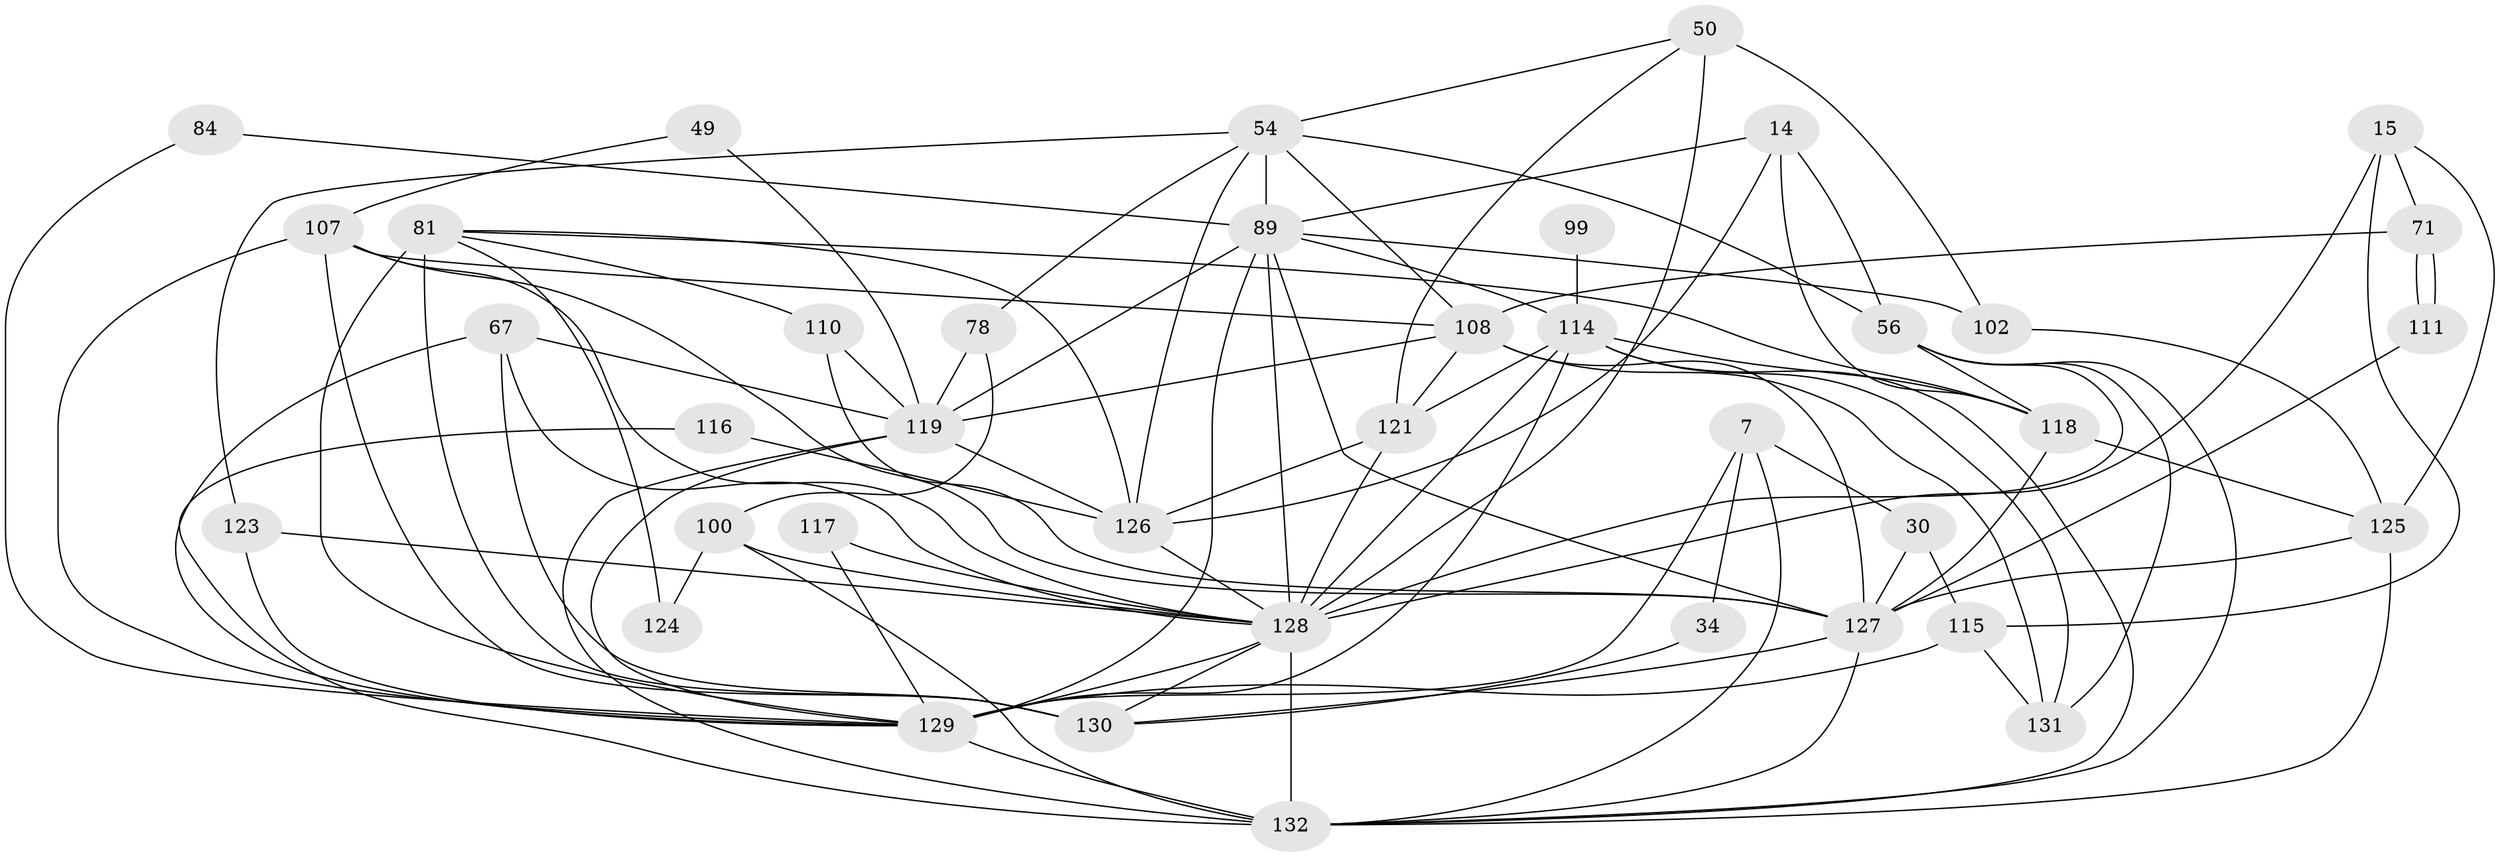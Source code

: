 // original degree distribution, {3: 0.29545454545454547, 6: 0.10606060606060606, 4: 0.25, 5: 0.19696969696969696, 7: 0.03787878787878788, 2: 0.11363636363636363}
// Generated by graph-tools (version 1.1) at 2025/54/03/04/25 21:54:27]
// undirected, 39 vertices, 101 edges
graph export_dot {
graph [start="1"]
  node [color=gray90,style=filled];
  7;
  14;
  15 [super="+5"];
  30 [super="+25"];
  34;
  49;
  50 [super="+44"];
  54 [super="+6"];
  56 [super="+20"];
  67 [super="+11"];
  71;
  78 [super="+73"];
  81 [super="+61"];
  84;
  89 [super="+41+62+33"];
  99;
  100 [super="+17"];
  102;
  107 [super="+95+77"];
  108 [super="+22+69+104+88"];
  110;
  111;
  114 [super="+112+92"];
  115 [super="+109"];
  116;
  117;
  118 [super="+83+58"];
  119 [super="+13+3+113"];
  121 [super="+66+120"];
  123 [super="+53"];
  124;
  125;
  126 [super="+19+90+80"];
  127 [super="+63+79+97"];
  128 [super="+75+93+105"];
  129 [super="+31+27+106+122"];
  130 [super="+87"];
  131;
  132 [super="+98+91"];
  7 -- 30 [weight=2];
  7 -- 34;
  7 -- 132 [weight=2];
  7 -- 129;
  14 -- 89 [weight=3];
  14 -- 56;
  14 -- 126;
  14 -- 118;
  15 -- 71;
  15 -- 125 [weight=2];
  15 -- 115;
  15 -- 128 [weight=2];
  30 -- 115;
  30 -- 127;
  34 -- 130;
  49 -- 119;
  49 -- 107;
  50 -- 102 [weight=2];
  50 -- 54;
  50 -- 121;
  50 -- 128;
  54 -- 56 [weight=2];
  54 -- 126 [weight=2];
  54 -- 89;
  54 -- 123;
  54 -- 78;
  54 -- 108;
  56 -- 131;
  56 -- 128;
  56 -- 132;
  56 -- 118;
  67 -- 130 [weight=2];
  67 -- 119 [weight=2];
  67 -- 129 [weight=2];
  67 -- 128;
  71 -- 108 [weight=2];
  71 -- 111;
  71 -- 111;
  78 -- 119;
  78 -- 100;
  81 -- 118;
  81 -- 124;
  81 -- 126 [weight=2];
  81 -- 129 [weight=3];
  81 -- 130 [weight=4];
  81 -- 110;
  84 -- 89;
  84 -- 129;
  89 -- 119 [weight=3];
  89 -- 102;
  89 -- 114 [weight=3];
  89 -- 127 [weight=4];
  89 -- 128;
  89 -- 129 [weight=5];
  99 -- 114 [weight=2];
  100 -- 124;
  100 -- 128 [weight=3];
  100 -- 132;
  102 -- 125;
  107 -- 130;
  107 -- 129 [weight=4];
  107 -- 128;
  107 -- 108;
  107 -- 127;
  108 -- 127 [weight=4];
  108 -- 131;
  108 -- 119 [weight=2];
  108 -- 121;
  110 -- 127;
  110 -- 119 [weight=2];
  111 -- 127;
  114 -- 121 [weight=2];
  114 -- 131;
  114 -- 132;
  114 -- 118 [weight=3];
  114 -- 129 [weight=6];
  114 -- 128;
  115 -- 131 [weight=2];
  115 -- 129;
  116 -- 132;
  116 -- 126;
  117 -- 128;
  117 -- 129;
  118 -- 127 [weight=2];
  118 -- 125 [weight=2];
  119 -- 132 [weight=2];
  119 -- 126 [weight=2];
  119 -- 129;
  121 -- 126;
  121 -- 128 [weight=3];
  123 -- 129 [weight=3];
  123 -- 128 [weight=2];
  125 -- 127;
  125 -- 132;
  126 -- 128 [weight=4];
  127 -- 130;
  127 -- 132 [weight=2];
  128 -- 129 [weight=4];
  128 -- 132 [weight=3];
  128 -- 130;
  129 -- 132 [weight=2];
}
